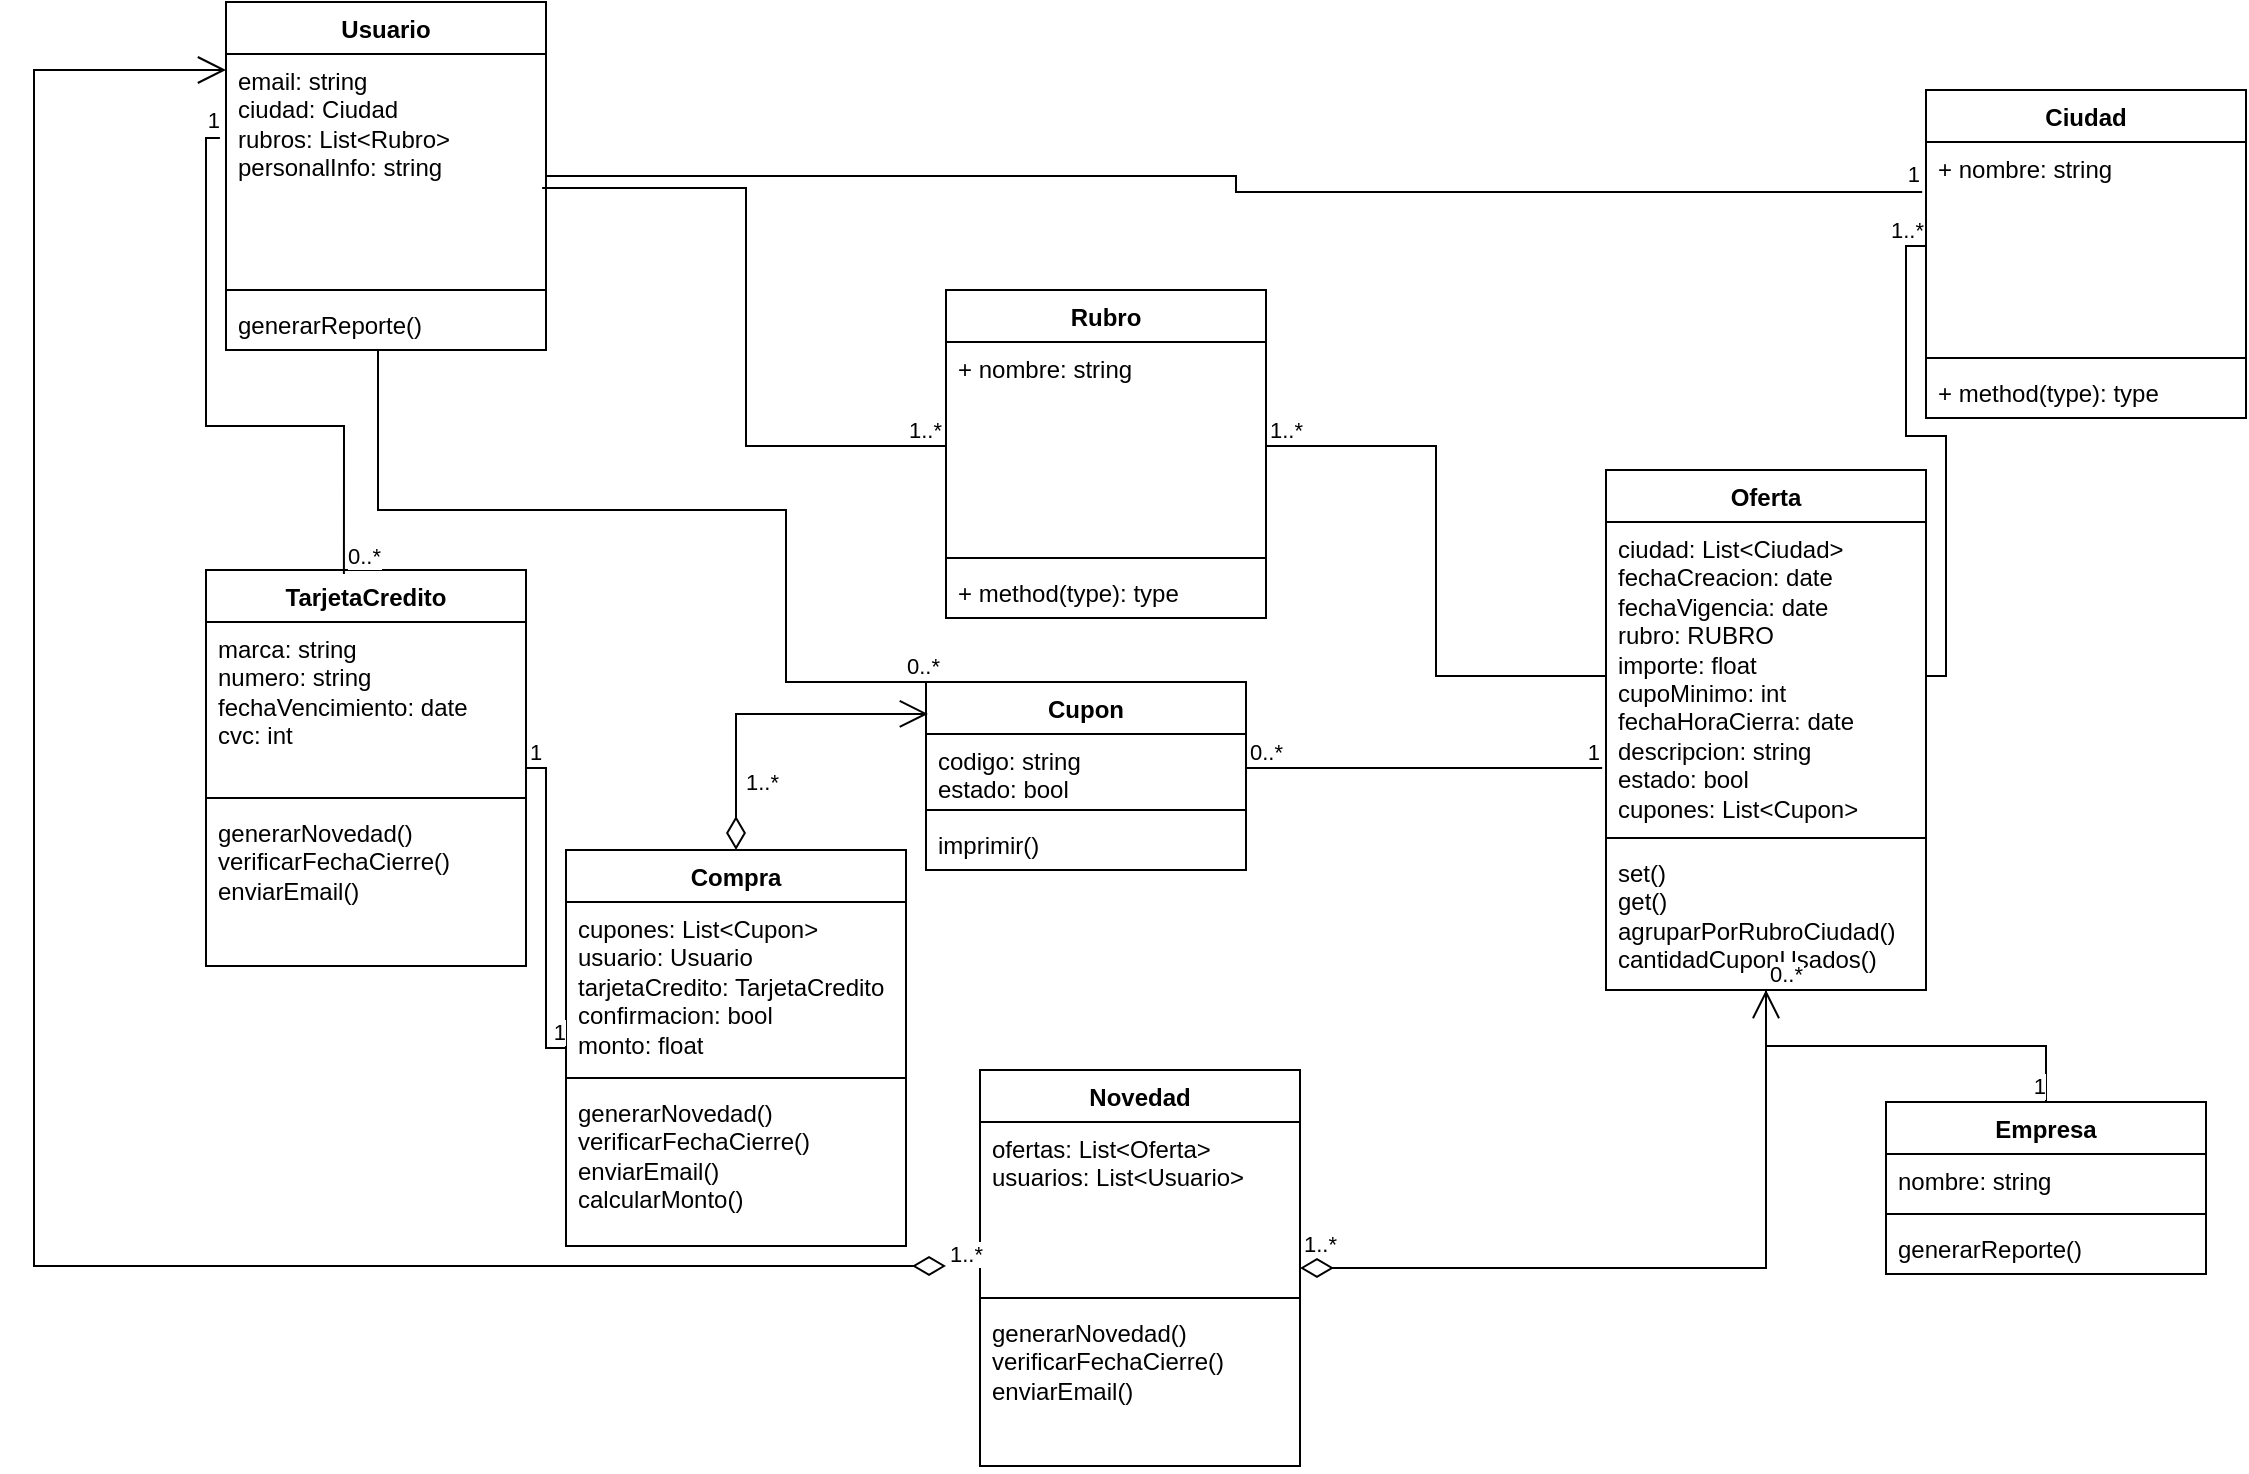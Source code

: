 <mxfile version="24.0.7" type="github">
  <diagram name="Page-1" id="EfvCCILGkoc9E1yNAzw7">
    <mxGraphModel dx="1970" dy="468" grid="1" gridSize="10" guides="1" tooltips="1" connect="1" arrows="1" fold="1" page="1" pageScale="1" pageWidth="850" pageHeight="1100" math="0" shadow="0">
      <root>
        <mxCell id="0" />
        <mxCell id="1" parent="0" />
        <mxCell id="aGA8f02b4FjEY8YXEDLG-1" value="Empresa" style="swimlane;fontStyle=1;align=center;verticalAlign=top;childLayout=stackLayout;horizontal=1;startSize=26;horizontalStack=0;resizeParent=1;resizeParentMax=0;resizeLast=0;collapsible=1;marginBottom=0;whiteSpace=wrap;html=1;" vertex="1" parent="1">
          <mxGeometry x="620" y="566" width="160" height="86" as="geometry" />
        </mxCell>
        <mxCell id="aGA8f02b4FjEY8YXEDLG-2" value="nombre: string" style="text;strokeColor=none;fillColor=none;align=left;verticalAlign=top;spacingLeft=4;spacingRight=4;overflow=hidden;rotatable=0;points=[[0,0.5],[1,0.5]];portConstraint=eastwest;whiteSpace=wrap;html=1;" vertex="1" parent="aGA8f02b4FjEY8YXEDLG-1">
          <mxGeometry y="26" width="160" height="26" as="geometry" />
        </mxCell>
        <mxCell id="aGA8f02b4FjEY8YXEDLG-3" value="" style="line;strokeWidth=1;fillColor=none;align=left;verticalAlign=middle;spacingTop=-1;spacingLeft=3;spacingRight=3;rotatable=0;labelPosition=right;points=[];portConstraint=eastwest;strokeColor=inherit;" vertex="1" parent="aGA8f02b4FjEY8YXEDLG-1">
          <mxGeometry y="52" width="160" height="8" as="geometry" />
        </mxCell>
        <mxCell id="aGA8f02b4FjEY8YXEDLG-4" value="generarReporte()" style="text;strokeColor=none;fillColor=none;align=left;verticalAlign=top;spacingLeft=4;spacingRight=4;overflow=hidden;rotatable=0;points=[[0,0.5],[1,0.5]];portConstraint=eastwest;whiteSpace=wrap;html=1;" vertex="1" parent="aGA8f02b4FjEY8YXEDLG-1">
          <mxGeometry y="60" width="160" height="26" as="geometry" />
        </mxCell>
        <mxCell id="aGA8f02b4FjEY8YXEDLG-5" value="Cupon" style="swimlane;fontStyle=1;align=center;verticalAlign=top;childLayout=stackLayout;horizontal=1;startSize=26;horizontalStack=0;resizeParent=1;resizeParentMax=0;resizeLast=0;collapsible=1;marginBottom=0;whiteSpace=wrap;html=1;" vertex="1" parent="1">
          <mxGeometry x="140" y="356" width="160" height="94" as="geometry" />
        </mxCell>
        <mxCell id="aGA8f02b4FjEY8YXEDLG-6" value="codigo: string&lt;div&gt;estado: bool&lt;/div&gt;" style="text;strokeColor=none;fillColor=none;align=left;verticalAlign=top;spacingLeft=4;spacingRight=4;overflow=hidden;rotatable=0;points=[[0,0.5],[1,0.5]];portConstraint=eastwest;whiteSpace=wrap;html=1;" vertex="1" parent="aGA8f02b4FjEY8YXEDLG-5">
          <mxGeometry y="26" width="160" height="34" as="geometry" />
        </mxCell>
        <mxCell id="aGA8f02b4FjEY8YXEDLG-7" value="" style="line;strokeWidth=1;fillColor=none;align=left;verticalAlign=middle;spacingTop=-1;spacingLeft=3;spacingRight=3;rotatable=0;labelPosition=right;points=[];portConstraint=eastwest;strokeColor=inherit;" vertex="1" parent="aGA8f02b4FjEY8YXEDLG-5">
          <mxGeometry y="60" width="160" height="8" as="geometry" />
        </mxCell>
        <mxCell id="aGA8f02b4FjEY8YXEDLG-8" value="imprimir()" style="text;strokeColor=none;fillColor=none;align=left;verticalAlign=top;spacingLeft=4;spacingRight=4;overflow=hidden;rotatable=0;points=[[0,0.5],[1,0.5]];portConstraint=eastwest;whiteSpace=wrap;html=1;" vertex="1" parent="aGA8f02b4FjEY8YXEDLG-5">
          <mxGeometry y="68" width="160" height="26" as="geometry" />
        </mxCell>
        <mxCell id="aGA8f02b4FjEY8YXEDLG-13" value="Oferta" style="swimlane;fontStyle=1;align=center;verticalAlign=top;childLayout=stackLayout;horizontal=1;startSize=26;horizontalStack=0;resizeParent=1;resizeParentMax=0;resizeLast=0;collapsible=1;marginBottom=0;whiteSpace=wrap;html=1;" vertex="1" parent="1">
          <mxGeometry x="480" y="250" width="160" height="260" as="geometry" />
        </mxCell>
        <mxCell id="aGA8f02b4FjEY8YXEDLG-14" value="ciudad: List&amp;lt;Ciudad&amp;gt;&lt;div&gt;fechaCreacion: date&lt;/div&gt;&lt;div&gt;fechaVigencia: date&lt;/div&gt;&lt;div&gt;rubro: RUBRO&lt;/div&gt;&lt;div&gt;importe: float&lt;/div&gt;&lt;div&gt;cupoMinimo: int&lt;/div&gt;&lt;div&gt;fechaHoraCierra: date&lt;/div&gt;&lt;div&gt;descripcion: string&lt;/div&gt;&lt;div&gt;estado: bool&lt;/div&gt;&lt;div&gt;cupones: List&amp;lt;Cupon&amp;gt;&lt;/div&gt;&lt;div&gt;&lt;br&gt;&lt;/div&gt;&lt;div&gt;&lt;br&gt;&lt;div&gt;&lt;br&gt;&lt;/div&gt;&lt;/div&gt;" style="text;strokeColor=none;fillColor=none;align=left;verticalAlign=top;spacingLeft=4;spacingRight=4;overflow=hidden;rotatable=0;points=[[0,0.5],[1,0.5]];portConstraint=eastwest;whiteSpace=wrap;html=1;" vertex="1" parent="aGA8f02b4FjEY8YXEDLG-13">
          <mxGeometry y="26" width="160" height="154" as="geometry" />
        </mxCell>
        <mxCell id="aGA8f02b4FjEY8YXEDLG-15" value="" style="line;strokeWidth=1;fillColor=none;align=left;verticalAlign=middle;spacingTop=-1;spacingLeft=3;spacingRight=3;rotatable=0;labelPosition=right;points=[];portConstraint=eastwest;strokeColor=inherit;" vertex="1" parent="aGA8f02b4FjEY8YXEDLG-13">
          <mxGeometry y="180" width="160" height="8" as="geometry" />
        </mxCell>
        <mxCell id="aGA8f02b4FjEY8YXEDLG-16" value="set()&lt;br&gt;get()&lt;div&gt;agruparPorRubroCiudad()&lt;/div&gt;&lt;div&gt;cantidadCuponUsados()&lt;/div&gt;" style="text;strokeColor=none;fillColor=none;align=left;verticalAlign=top;spacingLeft=4;spacingRight=4;overflow=hidden;rotatable=0;points=[[0,0.5],[1,0.5]];portConstraint=eastwest;whiteSpace=wrap;html=1;" vertex="1" parent="aGA8f02b4FjEY8YXEDLG-13">
          <mxGeometry y="188" width="160" height="72" as="geometry" />
        </mxCell>
        <mxCell id="aGA8f02b4FjEY8YXEDLG-17" value="Ciudad" style="swimlane;fontStyle=1;align=center;verticalAlign=top;childLayout=stackLayout;horizontal=1;startSize=26;horizontalStack=0;resizeParent=1;resizeParentMax=0;resizeLast=0;collapsible=1;marginBottom=0;whiteSpace=wrap;html=1;" vertex="1" parent="1">
          <mxGeometry x="640" y="60" width="160" height="164" as="geometry" />
        </mxCell>
        <mxCell id="aGA8f02b4FjEY8YXEDLG-18" value="+ nombre: string&lt;div&gt;&lt;br&gt;&lt;/div&gt;" style="text;strokeColor=none;fillColor=none;align=left;verticalAlign=top;spacingLeft=4;spacingRight=4;overflow=hidden;rotatable=0;points=[[0,0.5],[1,0.5]];portConstraint=eastwest;whiteSpace=wrap;html=1;" vertex="1" parent="aGA8f02b4FjEY8YXEDLG-17">
          <mxGeometry y="26" width="160" height="104" as="geometry" />
        </mxCell>
        <mxCell id="aGA8f02b4FjEY8YXEDLG-19" value="" style="line;strokeWidth=1;fillColor=none;align=left;verticalAlign=middle;spacingTop=-1;spacingLeft=3;spacingRight=3;rotatable=0;labelPosition=right;points=[];portConstraint=eastwest;strokeColor=inherit;" vertex="1" parent="aGA8f02b4FjEY8YXEDLG-17">
          <mxGeometry y="130" width="160" height="8" as="geometry" />
        </mxCell>
        <mxCell id="aGA8f02b4FjEY8YXEDLG-20" value="+ method(type): type" style="text;strokeColor=none;fillColor=none;align=left;verticalAlign=top;spacingLeft=4;spacingRight=4;overflow=hidden;rotatable=0;points=[[0,0.5],[1,0.5]];portConstraint=eastwest;whiteSpace=wrap;html=1;" vertex="1" parent="aGA8f02b4FjEY8YXEDLG-17">
          <mxGeometry y="138" width="160" height="26" as="geometry" />
        </mxCell>
        <mxCell id="aGA8f02b4FjEY8YXEDLG-22" value="Usuario" style="swimlane;fontStyle=1;align=center;verticalAlign=top;childLayout=stackLayout;horizontal=1;startSize=26;horizontalStack=0;resizeParent=1;resizeParentMax=0;resizeLast=0;collapsible=1;marginBottom=0;whiteSpace=wrap;html=1;" vertex="1" parent="1">
          <mxGeometry x="-210" y="16" width="160" height="174" as="geometry" />
        </mxCell>
        <mxCell id="aGA8f02b4FjEY8YXEDLG-23" value="email: string&lt;div&gt;ciudad: Ciudad&lt;/div&gt;&lt;div&gt;rubros: List&amp;lt;Rubro&amp;gt;&lt;/div&gt;&lt;div&gt;personalInfo: string&lt;/div&gt;" style="text;strokeColor=none;fillColor=none;align=left;verticalAlign=top;spacingLeft=4;spacingRight=4;overflow=hidden;rotatable=0;points=[[0,0.5],[1,0.5]];portConstraint=eastwest;whiteSpace=wrap;html=1;" vertex="1" parent="aGA8f02b4FjEY8YXEDLG-22">
          <mxGeometry y="26" width="160" height="114" as="geometry" />
        </mxCell>
        <mxCell id="aGA8f02b4FjEY8YXEDLG-24" value="" style="line;strokeWidth=1;fillColor=none;align=left;verticalAlign=middle;spacingTop=-1;spacingLeft=3;spacingRight=3;rotatable=0;labelPosition=right;points=[];portConstraint=eastwest;strokeColor=inherit;" vertex="1" parent="aGA8f02b4FjEY8YXEDLG-22">
          <mxGeometry y="140" width="160" height="8" as="geometry" />
        </mxCell>
        <mxCell id="aGA8f02b4FjEY8YXEDLG-25" value="generarReporte()" style="text;strokeColor=none;fillColor=none;align=left;verticalAlign=top;spacingLeft=4;spacingRight=4;overflow=hidden;rotatable=0;points=[[0,0.5],[1,0.5]];portConstraint=eastwest;whiteSpace=wrap;html=1;" vertex="1" parent="aGA8f02b4FjEY8YXEDLG-22">
          <mxGeometry y="148" width="160" height="26" as="geometry" />
        </mxCell>
        <mxCell id="aGA8f02b4FjEY8YXEDLG-26" value="Rubro" style="swimlane;fontStyle=1;align=center;verticalAlign=top;childLayout=stackLayout;horizontal=1;startSize=26;horizontalStack=0;resizeParent=1;resizeParentMax=0;resizeLast=0;collapsible=1;marginBottom=0;whiteSpace=wrap;html=1;" vertex="1" parent="1">
          <mxGeometry x="150" y="160" width="160" height="164" as="geometry" />
        </mxCell>
        <mxCell id="aGA8f02b4FjEY8YXEDLG-27" value="+ nombre: string&lt;div&gt;&lt;br&gt;&lt;/div&gt;" style="text;strokeColor=none;fillColor=none;align=left;verticalAlign=top;spacingLeft=4;spacingRight=4;overflow=hidden;rotatable=0;points=[[0,0.5],[1,0.5]];portConstraint=eastwest;whiteSpace=wrap;html=1;" vertex="1" parent="aGA8f02b4FjEY8YXEDLG-26">
          <mxGeometry y="26" width="160" height="104" as="geometry" />
        </mxCell>
        <mxCell id="aGA8f02b4FjEY8YXEDLG-28" value="" style="line;strokeWidth=1;fillColor=none;align=left;verticalAlign=middle;spacingTop=-1;spacingLeft=3;spacingRight=3;rotatable=0;labelPosition=right;points=[];portConstraint=eastwest;strokeColor=inherit;" vertex="1" parent="aGA8f02b4FjEY8YXEDLG-26">
          <mxGeometry y="130" width="160" height="8" as="geometry" />
        </mxCell>
        <mxCell id="aGA8f02b4FjEY8YXEDLG-29" value="+ method(type): type" style="text;strokeColor=none;fillColor=none;align=left;verticalAlign=top;spacingLeft=4;spacingRight=4;overflow=hidden;rotatable=0;points=[[0,0.5],[1,0.5]];portConstraint=eastwest;whiteSpace=wrap;html=1;" vertex="1" parent="aGA8f02b4FjEY8YXEDLG-26">
          <mxGeometry y="138" width="160" height="26" as="geometry" />
        </mxCell>
        <mxCell id="aGA8f02b4FjEY8YXEDLG-34" value="Novedad" style="swimlane;fontStyle=1;align=center;verticalAlign=top;childLayout=stackLayout;horizontal=1;startSize=26;horizontalStack=0;resizeParent=1;resizeParentMax=0;resizeLast=0;collapsible=1;marginBottom=0;whiteSpace=wrap;html=1;" vertex="1" parent="1">
          <mxGeometry x="167" y="550" width="160" height="198" as="geometry" />
        </mxCell>
        <mxCell id="aGA8f02b4FjEY8YXEDLG-35" value="ofertas: List&amp;lt;Oferta&amp;gt;&lt;div&gt;usuarios: List&amp;lt;Usuario&amp;gt;&lt;/div&gt;" style="text;strokeColor=none;fillColor=none;align=left;verticalAlign=top;spacingLeft=4;spacingRight=4;overflow=hidden;rotatable=0;points=[[0,0.5],[1,0.5]];portConstraint=eastwest;whiteSpace=wrap;html=1;" vertex="1" parent="aGA8f02b4FjEY8YXEDLG-34">
          <mxGeometry y="26" width="160" height="84" as="geometry" />
        </mxCell>
        <mxCell id="aGA8f02b4FjEY8YXEDLG-36" value="" style="line;strokeWidth=1;fillColor=none;align=left;verticalAlign=middle;spacingTop=-1;spacingLeft=3;spacingRight=3;rotatable=0;labelPosition=right;points=[];portConstraint=eastwest;strokeColor=inherit;" vertex="1" parent="aGA8f02b4FjEY8YXEDLG-34">
          <mxGeometry y="110" width="160" height="8" as="geometry" />
        </mxCell>
        <mxCell id="aGA8f02b4FjEY8YXEDLG-37" value="generarNovedad()&lt;div&gt;verificarFechaCierre()&lt;/div&gt;&lt;div&gt;enviarEmail()&lt;/div&gt;" style="text;strokeColor=none;fillColor=none;align=left;verticalAlign=top;spacingLeft=4;spacingRight=4;overflow=hidden;rotatable=0;points=[[0,0.5],[1,0.5]];portConstraint=eastwest;whiteSpace=wrap;html=1;" vertex="1" parent="aGA8f02b4FjEY8YXEDLG-34">
          <mxGeometry y="118" width="160" height="80" as="geometry" />
        </mxCell>
        <mxCell id="aGA8f02b4FjEY8YXEDLG-38" value="Compra" style="swimlane;fontStyle=1;align=center;verticalAlign=top;childLayout=stackLayout;horizontal=1;startSize=26;horizontalStack=0;resizeParent=1;resizeParentMax=0;resizeLast=0;collapsible=1;marginBottom=0;whiteSpace=wrap;html=1;" vertex="1" parent="1">
          <mxGeometry x="-40" y="440" width="170" height="198" as="geometry" />
        </mxCell>
        <mxCell id="aGA8f02b4FjEY8YXEDLG-39" value="cupones: List&amp;lt;Cupon&amp;gt;&lt;div&gt;usuario: Usuario&lt;/div&gt;&lt;div&gt;tarjetaCredito: TarjetaCredito&lt;/div&gt;&lt;div&gt;confirmacion: bool&lt;/div&gt;&lt;div&gt;monto: float&lt;/div&gt;" style="text;strokeColor=none;fillColor=none;align=left;verticalAlign=top;spacingLeft=4;spacingRight=4;overflow=hidden;rotatable=0;points=[[0,0.5],[1,0.5]];portConstraint=eastwest;whiteSpace=wrap;html=1;" vertex="1" parent="aGA8f02b4FjEY8YXEDLG-38">
          <mxGeometry y="26" width="170" height="84" as="geometry" />
        </mxCell>
        <mxCell id="aGA8f02b4FjEY8YXEDLG-40" value="" style="line;strokeWidth=1;fillColor=none;align=left;verticalAlign=middle;spacingTop=-1;spacingLeft=3;spacingRight=3;rotatable=0;labelPosition=right;points=[];portConstraint=eastwest;strokeColor=inherit;" vertex="1" parent="aGA8f02b4FjEY8YXEDLG-38">
          <mxGeometry y="110" width="170" height="8" as="geometry" />
        </mxCell>
        <mxCell id="aGA8f02b4FjEY8YXEDLG-41" value="generarNovedad()&lt;div&gt;verificarFechaCierre()&lt;/div&gt;&lt;div&gt;enviarEmail()&lt;/div&gt;&lt;div&gt;calcularMonto()&lt;/div&gt;" style="text;strokeColor=none;fillColor=none;align=left;verticalAlign=top;spacingLeft=4;spacingRight=4;overflow=hidden;rotatable=0;points=[[0,0.5],[1,0.5]];portConstraint=eastwest;whiteSpace=wrap;html=1;" vertex="1" parent="aGA8f02b4FjEY8YXEDLG-38">
          <mxGeometry y="118" width="170" height="80" as="geometry" />
        </mxCell>
        <mxCell id="aGA8f02b4FjEY8YXEDLG-42" value="TarjetaCredito" style="swimlane;fontStyle=1;align=center;verticalAlign=top;childLayout=stackLayout;horizontal=1;startSize=26;horizontalStack=0;resizeParent=1;resizeParentMax=0;resizeLast=0;collapsible=1;marginBottom=0;whiteSpace=wrap;html=1;" vertex="1" parent="1">
          <mxGeometry x="-220" y="300" width="160" height="198" as="geometry" />
        </mxCell>
        <mxCell id="aGA8f02b4FjEY8YXEDLG-43" value="marca: string&lt;div&gt;numero: string&lt;/div&gt;&lt;div&gt;fechaVencimiento: date&lt;/div&gt;&lt;div&gt;cvc: int&lt;/div&gt;" style="text;strokeColor=none;fillColor=none;align=left;verticalAlign=top;spacingLeft=4;spacingRight=4;overflow=hidden;rotatable=0;points=[[0,0.5],[1,0.5]];portConstraint=eastwest;whiteSpace=wrap;html=1;" vertex="1" parent="aGA8f02b4FjEY8YXEDLG-42">
          <mxGeometry y="26" width="160" height="84" as="geometry" />
        </mxCell>
        <mxCell id="aGA8f02b4FjEY8YXEDLG-44" value="" style="line;strokeWidth=1;fillColor=none;align=left;verticalAlign=middle;spacingTop=-1;spacingLeft=3;spacingRight=3;rotatable=0;labelPosition=right;points=[];portConstraint=eastwest;strokeColor=inherit;" vertex="1" parent="aGA8f02b4FjEY8YXEDLG-42">
          <mxGeometry y="110" width="160" height="8" as="geometry" />
        </mxCell>
        <mxCell id="aGA8f02b4FjEY8YXEDLG-45" value="generarNovedad()&lt;div&gt;verificarFechaCierre()&lt;/div&gt;&lt;div&gt;enviarEmail()&lt;/div&gt;" style="text;strokeColor=none;fillColor=none;align=left;verticalAlign=top;spacingLeft=4;spacingRight=4;overflow=hidden;rotatable=0;points=[[0,0.5],[1,0.5]];portConstraint=eastwest;whiteSpace=wrap;html=1;" vertex="1" parent="aGA8f02b4FjEY8YXEDLG-42">
          <mxGeometry y="118" width="160" height="80" as="geometry" />
        </mxCell>
        <mxCell id="aGA8f02b4FjEY8YXEDLG-54" value="" style="endArrow=none;html=1;edgeStyle=orthogonalEdgeStyle;rounded=0;entryX=0;entryY=0.5;entryDx=0;entryDy=0;exitX=1;exitY=0.5;exitDx=0;exitDy=0;" edge="1" parent="1" source="aGA8f02b4FjEY8YXEDLG-14" target="aGA8f02b4FjEY8YXEDLG-18">
          <mxGeometry relative="1" as="geometry">
            <mxPoint x="330" y="250" as="sourcePoint" />
            <mxPoint x="490" y="250" as="targetPoint" />
          </mxGeometry>
        </mxCell>
        <mxCell id="aGA8f02b4FjEY8YXEDLG-56" value="1..*" style="edgeLabel;resizable=0;html=1;align=right;verticalAlign=bottom;" connectable="0" vertex="1" parent="aGA8f02b4FjEY8YXEDLG-54">
          <mxGeometry x="1" relative="1" as="geometry">
            <mxPoint x="-1" as="offset" />
          </mxGeometry>
        </mxCell>
        <mxCell id="aGA8f02b4FjEY8YXEDLG-57" value="" style="endArrow=none;html=1;edgeStyle=orthogonalEdgeStyle;rounded=0;entryX=-0.012;entryY=0.24;entryDx=0;entryDy=0;entryPerimeter=0;" edge="1" parent="1" source="aGA8f02b4FjEY8YXEDLG-22" target="aGA8f02b4FjEY8YXEDLG-18">
          <mxGeometry relative="1" as="geometry">
            <mxPoint x="80" y="110" as="sourcePoint" />
            <mxPoint x="240" y="110" as="targetPoint" />
          </mxGeometry>
        </mxCell>
        <mxCell id="aGA8f02b4FjEY8YXEDLG-59" value="1" style="edgeLabel;resizable=0;html=1;align=right;verticalAlign=bottom;" connectable="0" vertex="1" parent="aGA8f02b4FjEY8YXEDLG-57">
          <mxGeometry x="1" relative="1" as="geometry" />
        </mxCell>
        <mxCell id="aGA8f02b4FjEY8YXEDLG-60" value="" style="endArrow=none;html=1;edgeStyle=orthogonalEdgeStyle;rounded=0;exitX=0.988;exitY=0.588;exitDx=0;exitDy=0;exitPerimeter=0;entryX=0;entryY=0.5;entryDx=0;entryDy=0;" edge="1" parent="1" source="aGA8f02b4FjEY8YXEDLG-23" target="aGA8f02b4FjEY8YXEDLG-27">
          <mxGeometry relative="1" as="geometry">
            <mxPoint x="230" y="250" as="sourcePoint" />
            <mxPoint x="390" y="250" as="targetPoint" />
          </mxGeometry>
        </mxCell>
        <mxCell id="aGA8f02b4FjEY8YXEDLG-62" value="1..*" style="edgeLabel;resizable=0;html=1;align=right;verticalAlign=bottom;" connectable="0" vertex="1" parent="aGA8f02b4FjEY8YXEDLG-60">
          <mxGeometry x="1" relative="1" as="geometry">
            <mxPoint x="-2" as="offset" />
          </mxGeometry>
        </mxCell>
        <mxCell id="aGA8f02b4FjEY8YXEDLG-76" value="" style="endArrow=none;html=1;edgeStyle=orthogonalEdgeStyle;rounded=0;exitX=1;exitY=0.5;exitDx=0;exitDy=0;entryX=0;entryY=0.5;entryDx=0;entryDy=0;" edge="1" parent="1" source="aGA8f02b4FjEY8YXEDLG-27" target="aGA8f02b4FjEY8YXEDLG-14">
          <mxGeometry relative="1" as="geometry">
            <mxPoint x="230" y="250" as="sourcePoint" />
            <mxPoint x="390" y="390" as="targetPoint" />
          </mxGeometry>
        </mxCell>
        <mxCell id="aGA8f02b4FjEY8YXEDLG-77" value="1..*" style="edgeLabel;resizable=0;html=1;align=left;verticalAlign=bottom;" connectable="0" vertex="1" parent="aGA8f02b4FjEY8YXEDLG-76">
          <mxGeometry x="-1" relative="1" as="geometry" />
        </mxCell>
        <mxCell id="aGA8f02b4FjEY8YXEDLG-80" value="" style="endArrow=none;html=1;edgeStyle=orthogonalEdgeStyle;rounded=0;" edge="1" parent="1" source="aGA8f02b4FjEY8YXEDLG-13" target="aGA8f02b4FjEY8YXEDLG-1">
          <mxGeometry relative="1" as="geometry">
            <mxPoint x="430" y="450" as="sourcePoint" />
            <mxPoint x="590" y="450" as="targetPoint" />
          </mxGeometry>
        </mxCell>
        <mxCell id="aGA8f02b4FjEY8YXEDLG-81" value="0..*" style="edgeLabel;resizable=0;html=1;align=left;verticalAlign=bottom;" connectable="0" vertex="1" parent="aGA8f02b4FjEY8YXEDLG-80">
          <mxGeometry x="-1" relative="1" as="geometry" />
        </mxCell>
        <mxCell id="aGA8f02b4FjEY8YXEDLG-82" value="1" style="edgeLabel;resizable=0;html=1;align=right;verticalAlign=bottom;" connectable="0" vertex="1" parent="aGA8f02b4FjEY8YXEDLG-80">
          <mxGeometry x="1" relative="1" as="geometry" />
        </mxCell>
        <mxCell id="aGA8f02b4FjEY8YXEDLG-83" value="" style="endArrow=none;html=1;edgeStyle=orthogonalEdgeStyle;rounded=0;exitX=0.431;exitY=0.01;exitDx=0;exitDy=0;exitPerimeter=0;entryX=-0.019;entryY=0.368;entryDx=0;entryDy=0;entryPerimeter=0;" edge="1" parent="1" source="aGA8f02b4FjEY8YXEDLG-42" target="aGA8f02b4FjEY8YXEDLG-23">
          <mxGeometry relative="1" as="geometry">
            <mxPoint x="30" y="250" as="sourcePoint" />
            <mxPoint x="190" y="250" as="targetPoint" />
          </mxGeometry>
        </mxCell>
        <mxCell id="aGA8f02b4FjEY8YXEDLG-84" value="0..*" style="edgeLabel;resizable=0;html=1;align=left;verticalAlign=bottom;" connectable="0" vertex="1" parent="aGA8f02b4FjEY8YXEDLG-83">
          <mxGeometry x="-1" relative="1" as="geometry" />
        </mxCell>
        <mxCell id="aGA8f02b4FjEY8YXEDLG-85" value="1" style="edgeLabel;resizable=0;html=1;align=right;verticalAlign=bottom;" connectable="0" vertex="1" parent="aGA8f02b4FjEY8YXEDLG-83">
          <mxGeometry x="1" relative="1" as="geometry" />
        </mxCell>
        <mxCell id="aGA8f02b4FjEY8YXEDLG-86" value="" style="endArrow=none;html=1;edgeStyle=orthogonalEdgeStyle;rounded=0;" edge="1" parent="1" source="aGA8f02b4FjEY8YXEDLG-42" target="aGA8f02b4FjEY8YXEDLG-38">
          <mxGeometry relative="1" as="geometry">
            <mxPoint x="30" y="450" as="sourcePoint" />
            <mxPoint x="190" y="450" as="targetPoint" />
          </mxGeometry>
        </mxCell>
        <mxCell id="aGA8f02b4FjEY8YXEDLG-87" value="1" style="edgeLabel;resizable=0;html=1;align=left;verticalAlign=bottom;" connectable="0" vertex="1" parent="aGA8f02b4FjEY8YXEDLG-86">
          <mxGeometry x="-1" relative="1" as="geometry" />
        </mxCell>
        <mxCell id="aGA8f02b4FjEY8YXEDLG-88" value="1" style="edgeLabel;resizable=0;html=1;align=right;verticalAlign=bottom;" connectable="0" vertex="1" parent="aGA8f02b4FjEY8YXEDLG-86">
          <mxGeometry x="1" relative="1" as="geometry" />
        </mxCell>
        <mxCell id="aGA8f02b4FjEY8YXEDLG-89" value="1..*" style="endArrow=open;html=1;endSize=12;startArrow=diamondThin;startSize=14;startFill=0;edgeStyle=orthogonalEdgeStyle;align=left;verticalAlign=bottom;rounded=0;" edge="1" parent="1" target="aGA8f02b4FjEY8YXEDLG-22">
          <mxGeometry x="-1" y="3" relative="1" as="geometry">
            <mxPoint x="150" y="648" as="sourcePoint" />
            <mxPoint x="-228.92" y="50.006" as="targetPoint" />
            <Array as="points">
              <mxPoint x="-306" y="648" />
              <mxPoint x="-306" y="50" />
            </Array>
          </mxGeometry>
        </mxCell>
        <mxCell id="aGA8f02b4FjEY8YXEDLG-90" value="1..*" style="endArrow=open;html=1;endSize=12;startArrow=diamondThin;startSize=14;startFill=0;edgeStyle=orthogonalEdgeStyle;align=left;verticalAlign=bottom;rounded=0;" edge="1" parent="1" source="aGA8f02b4FjEY8YXEDLG-34" target="aGA8f02b4FjEY8YXEDLG-13">
          <mxGeometry x="-1" y="3" relative="1" as="geometry">
            <mxPoint x="130" y="550" as="sourcePoint" />
            <mxPoint x="290" y="550" as="targetPoint" />
          </mxGeometry>
        </mxCell>
        <mxCell id="aGA8f02b4FjEY8YXEDLG-93" value="1..*" style="endArrow=open;html=1;endSize=12;startArrow=diamondThin;startSize=14;startFill=0;edgeStyle=orthogonalEdgeStyle;align=left;verticalAlign=bottom;rounded=0;exitX=0.5;exitY=0;exitDx=0;exitDy=0;entryX=0.006;entryY=0.17;entryDx=0;entryDy=0;entryPerimeter=0;" edge="1" parent="1" source="aGA8f02b4FjEY8YXEDLG-38" target="aGA8f02b4FjEY8YXEDLG-5">
          <mxGeometry x="-0.697" y="-3" relative="1" as="geometry">
            <mxPoint x="-40" y="340" as="sourcePoint" />
            <mxPoint y="340" as="targetPoint" />
            <mxPoint as="offset" />
          </mxGeometry>
        </mxCell>
        <mxCell id="aGA8f02b4FjEY8YXEDLG-95" value="" style="endArrow=none;html=1;edgeStyle=orthogonalEdgeStyle;rounded=0;exitX=0.475;exitY=1;exitDx=0;exitDy=0;exitPerimeter=0;entryX=0.044;entryY=0;entryDx=0;entryDy=0;entryPerimeter=0;" edge="1" parent="1" source="aGA8f02b4FjEY8YXEDLG-25" target="aGA8f02b4FjEY8YXEDLG-5">
          <mxGeometry relative="1" as="geometry">
            <mxPoint x="-70" y="250" as="sourcePoint" />
            <mxPoint x="90" y="250" as="targetPoint" />
            <Array as="points">
              <mxPoint x="-134" y="270" />
              <mxPoint x="70" y="270" />
              <mxPoint x="70" y="356" />
            </Array>
          </mxGeometry>
        </mxCell>
        <mxCell id="aGA8f02b4FjEY8YXEDLG-97" value="0..*" style="edgeLabel;resizable=0;html=1;align=right;verticalAlign=bottom;" connectable="0" vertex="1" parent="aGA8f02b4FjEY8YXEDLG-95">
          <mxGeometry x="1" relative="1" as="geometry" />
        </mxCell>
        <mxCell id="aGA8f02b4FjEY8YXEDLG-99" value="" style="endArrow=none;html=1;edgeStyle=orthogonalEdgeStyle;rounded=0;exitX=1;exitY=0.5;exitDx=0;exitDy=0;entryX=-0.012;entryY=0.799;entryDx=0;entryDy=0;entryPerimeter=0;" edge="1" parent="1" source="aGA8f02b4FjEY8YXEDLG-6" target="aGA8f02b4FjEY8YXEDLG-14">
          <mxGeometry relative="1" as="geometry">
            <mxPoint x="340" y="350" as="sourcePoint" />
            <mxPoint x="500" y="350" as="targetPoint" />
          </mxGeometry>
        </mxCell>
        <mxCell id="aGA8f02b4FjEY8YXEDLG-100" value="0..*" style="edgeLabel;resizable=0;html=1;align=left;verticalAlign=bottom;" connectable="0" vertex="1" parent="aGA8f02b4FjEY8YXEDLG-99">
          <mxGeometry x="-1" relative="1" as="geometry" />
        </mxCell>
        <mxCell id="aGA8f02b4FjEY8YXEDLG-101" value="1" style="edgeLabel;resizable=0;html=1;align=right;verticalAlign=bottom;" connectable="0" vertex="1" parent="aGA8f02b4FjEY8YXEDLG-99">
          <mxGeometry x="1" relative="1" as="geometry" />
        </mxCell>
      </root>
    </mxGraphModel>
  </diagram>
</mxfile>
